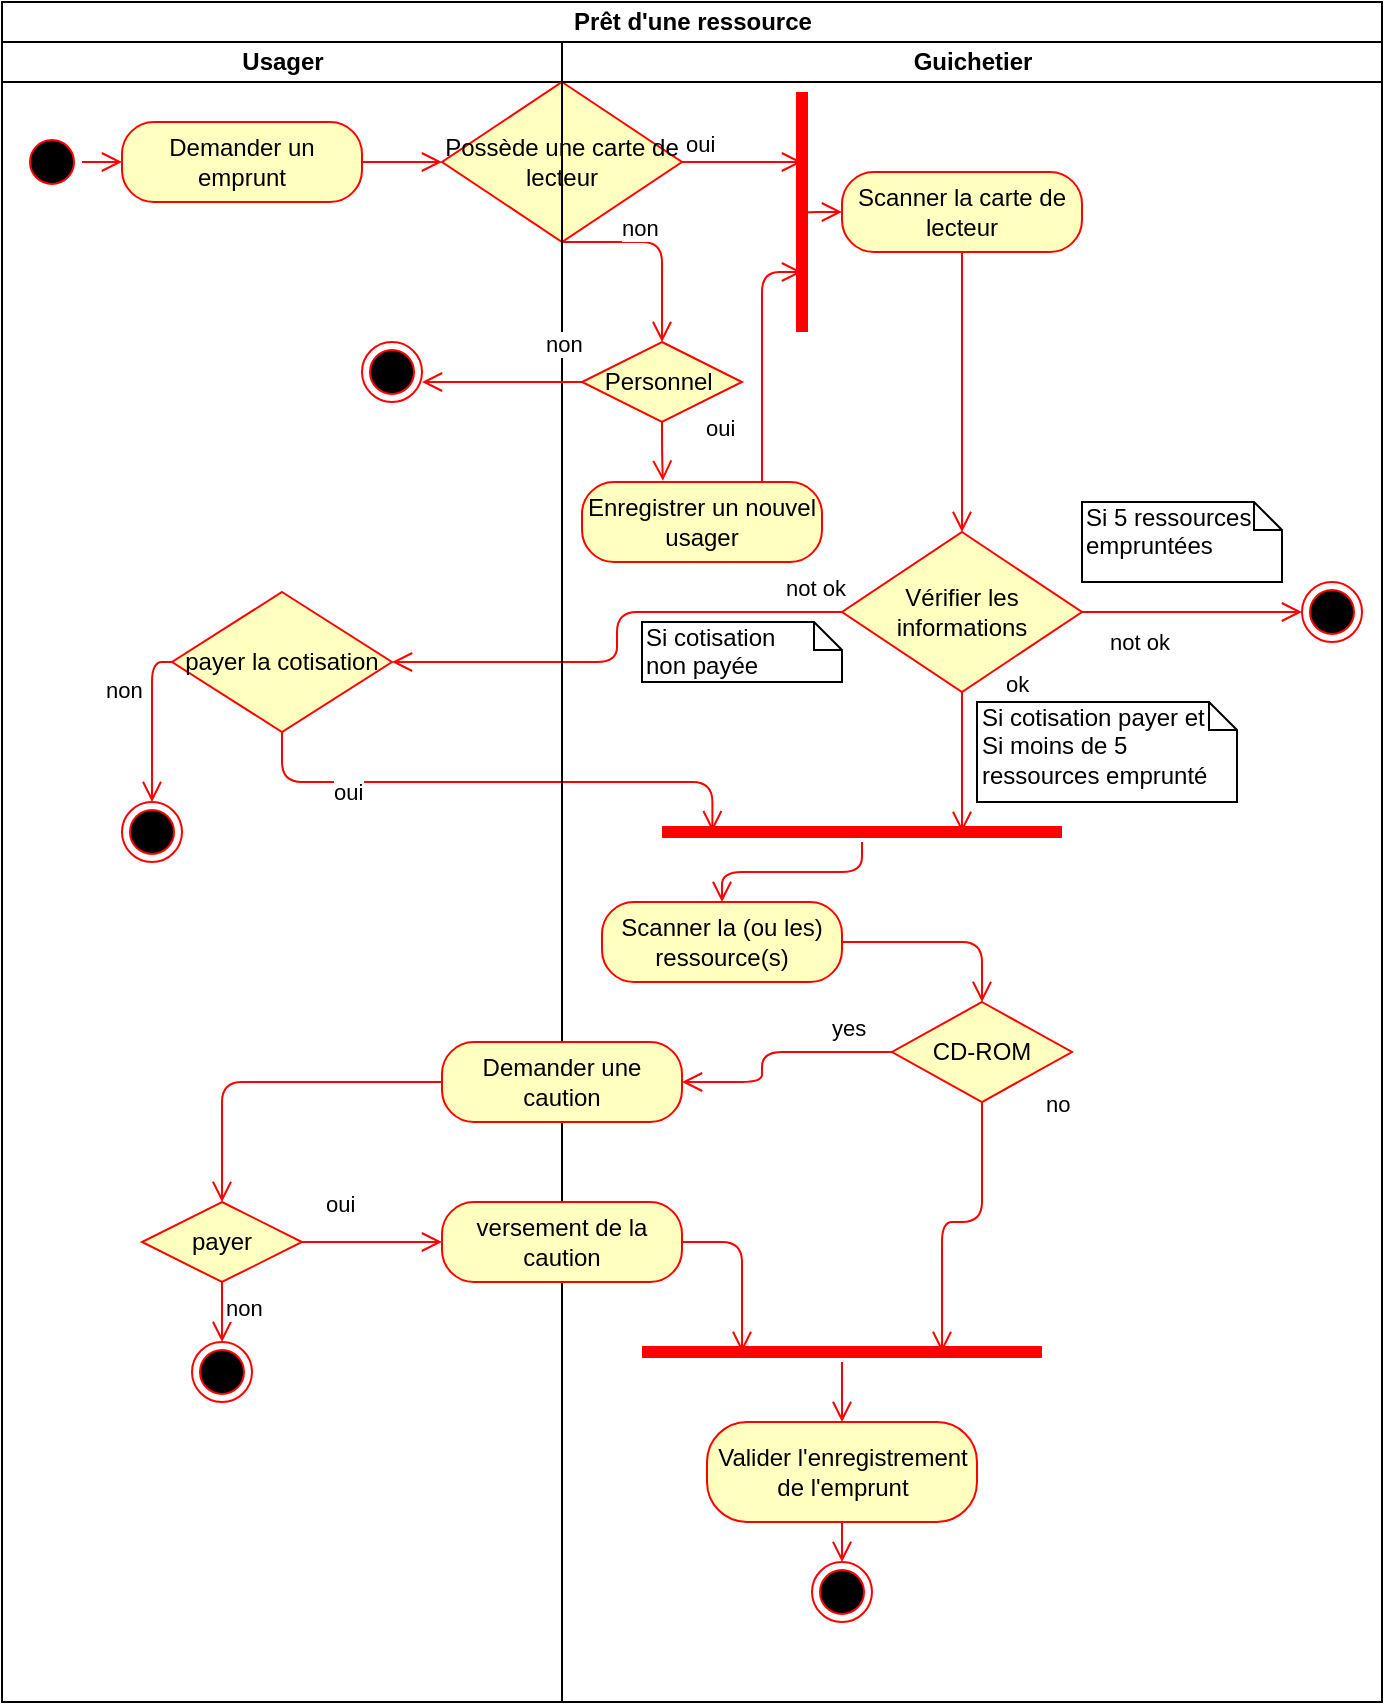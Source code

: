 <mxfile version="12.6.5" type="device"><diagram id="ZJ4y2jsgsd80_6OMXXYo" name="Page-1"><mxGraphModel dx="981" dy="567" grid="1" gridSize="10" guides="1" tooltips="1" connect="1" arrows="1" fold="1" page="1" pageScale="1" pageWidth="827" pageHeight="1169" math="0" shadow="0"><root><mxCell id="ns0RE4SphLbEjaIPbJxo-0"/><mxCell id="ns0RE4SphLbEjaIPbJxo-1" parent="ns0RE4SphLbEjaIPbJxo-0"/><mxCell id="ns0RE4SphLbEjaIPbJxo-7" value="Prêt d'une ressource" style="swimlane;html=1;childLayout=stackLayout;resizeParent=1;resizeParentMax=0;startSize=20;" parent="ns0RE4SphLbEjaIPbJxo-1" vertex="1"><mxGeometry x="60" y="80" width="690" height="850" as="geometry"/></mxCell><mxCell id="ns0RE4SphLbEjaIPbJxo-35" value="non" style="edgeStyle=orthogonalEdgeStyle;html=1;align=left;verticalAlign=top;endArrow=open;endSize=8;strokeColor=#ff0000;exitX=0.5;exitY=1;exitDx=0;exitDy=0;entryX=0.5;entryY=0;entryDx=0;entryDy=0;" parent="ns0RE4SphLbEjaIPbJxo-7" source="ns0RE4SphLbEjaIPbJxo-33" target="ns0RE4SphLbEjaIPbJxo-37" edge="1"><mxGeometry x="-0.25" y="10" relative="1" as="geometry"><mxPoint x="310" y="170" as="targetPoint"/><Array as="points"><mxPoint x="330" y="120"/></Array><mxPoint x="-10" y="-10" as="offset"/></mxGeometry></mxCell><mxCell id="ns0RE4SphLbEjaIPbJxo-8" value="Usager" style="swimlane;html=1;startSize=20;" parent="ns0RE4SphLbEjaIPbJxo-7" vertex="1"><mxGeometry y="20" width="280" height="830" as="geometry"/></mxCell><mxCell id="ns0RE4SphLbEjaIPbJxo-12" value="" style="ellipse;html=1;shape=startState;fillColor=#000000;strokeColor=#ff0000;" parent="ns0RE4SphLbEjaIPbJxo-8" vertex="1"><mxGeometry x="10" y="45" width="30" height="30" as="geometry"/></mxCell><mxCell id="ns0RE4SphLbEjaIPbJxo-13" value="" style="edgeStyle=orthogonalEdgeStyle;html=1;verticalAlign=bottom;endArrow=open;endSize=8;strokeColor=#ff0000;entryX=0;entryY=0.5;entryDx=0;entryDy=0;exitX=1;exitY=0.5;exitDx=0;exitDy=0;" parent="ns0RE4SphLbEjaIPbJxo-8" source="ns0RE4SphLbEjaIPbJxo-12" target="ns0RE4SphLbEjaIPbJxo-14" edge="1"><mxGeometry relative="1" as="geometry"><mxPoint x="50" y="120" as="targetPoint"/><Array as="points"><mxPoint x="50" y="60"/></Array></mxGeometry></mxCell><mxCell id="ns0RE4SphLbEjaIPbJxo-14" value="Demander un emprunt" style="rounded=1;whiteSpace=wrap;html=1;arcSize=40;fontColor=#000000;fillColor=#ffffc0;strokeColor=#ff0000;" parent="ns0RE4SphLbEjaIPbJxo-8" vertex="1"><mxGeometry x="60" y="40" width="120" height="40" as="geometry"/></mxCell><mxCell id="ns0RE4SphLbEjaIPbJxo-34" value="oui" style="edgeStyle=orthogonalEdgeStyle;html=1;align=left;verticalAlign=bottom;endArrow=open;endSize=8;strokeColor=#ff0000;exitX=1;exitY=0.5;exitDx=0;exitDy=0;" parent="ns0RE4SphLbEjaIPbJxo-8" source="ns0RE4SphLbEjaIPbJxo-33" edge="1"><mxGeometry x="-1" relative="1" as="geometry"><mxPoint x="400" y="60" as="targetPoint"/><Array as="points"><mxPoint x="390" y="60"/><mxPoint x="390" y="60"/></Array></mxGeometry></mxCell><mxCell id="ns0RE4SphLbEjaIPbJxo-40" value="" style="ellipse;html=1;shape=endState;fillColor=#000000;strokeColor=#ff0000;" parent="ns0RE4SphLbEjaIPbJxo-8" vertex="1"><mxGeometry x="180" y="150" width="30" height="30" as="geometry"/></mxCell><mxCell id="ns0RE4SphLbEjaIPbJxo-15" value="" style="edgeStyle=orthogonalEdgeStyle;html=1;verticalAlign=bottom;endArrow=open;endSize=8;strokeColor=#ff0000;exitX=1;exitY=0.5;exitDx=0;exitDy=0;entryX=0;entryY=0.5;entryDx=0;entryDy=0;" parent="ns0RE4SphLbEjaIPbJxo-8" source="ns0RE4SphLbEjaIPbJxo-14" target="ns0RE4SphLbEjaIPbJxo-33" edge="1"><mxGeometry relative="1" as="geometry"><mxPoint x="200" y="60" as="targetPoint"/><Array as="points"/></mxGeometry></mxCell><mxCell id="ns0RE4SphLbEjaIPbJxo-103" value="payer" style="rhombus;whiteSpace=wrap;html=1;fillColor=#ffffc0;strokeColor=#ff0000;" parent="ns0RE4SphLbEjaIPbJxo-8" vertex="1"><mxGeometry x="70" y="580" width="80" height="40" as="geometry"/></mxCell><mxCell id="ns0RE4SphLbEjaIPbJxo-105" value="non" style="edgeStyle=orthogonalEdgeStyle;html=1;align=left;verticalAlign=top;endArrow=open;endSize=8;strokeColor=#ff0000;entryX=0.5;entryY=0;entryDx=0;entryDy=0;" parent="ns0RE4SphLbEjaIPbJxo-8" source="ns0RE4SphLbEjaIPbJxo-103" target="ns0RE4SphLbEjaIPbJxo-106" edge="1"><mxGeometry x="-1" relative="1" as="geometry"><mxPoint x="110" y="640" as="targetPoint"/><Array as="points"/></mxGeometry></mxCell><mxCell id="ns0RE4SphLbEjaIPbJxo-106" value="" style="ellipse;html=1;shape=endState;fillColor=#000000;strokeColor=#ff0000;" parent="ns0RE4SphLbEjaIPbJxo-8" vertex="1"><mxGeometry x="95" y="650" width="30" height="30" as="geometry"/></mxCell><mxCell id="I5GNdm2a-XhEqJ4XKrIw-0" value="payer la cotisation" style="rhombus;whiteSpace=wrap;html=1;fillColor=#ffffc0;strokeColor=#ff0000;" parent="ns0RE4SphLbEjaIPbJxo-8" vertex="1"><mxGeometry x="85" y="275" width="110" height="70" as="geometry"/></mxCell><mxCell id="I5GNdm2a-XhEqJ4XKrIw-2" value="non" style="edgeStyle=orthogonalEdgeStyle;html=1;align=left;verticalAlign=top;endArrow=open;endSize=8;strokeColor=#ff0000;entryX=0.5;entryY=0;entryDx=0;entryDy=0;exitX=0;exitY=0.5;exitDx=0;exitDy=0;" parent="ns0RE4SphLbEjaIPbJxo-8" source="I5GNdm2a-XhEqJ4XKrIw-0" target="ns0RE4SphLbEjaIPbJxo-62" edge="1"><mxGeometry x="-0.733" y="-25" relative="1" as="geometry"><mxPoint x="100" y="390" as="targetPoint"/><mxPoint as="offset"/></mxGeometry></mxCell><mxCell id="ns0RE4SphLbEjaIPbJxo-62" value="" style="ellipse;html=1;shape=endState;fillColor=#000000;strokeColor=#ff0000;" parent="ns0RE4SphLbEjaIPbJxo-8" vertex="1"><mxGeometry x="60" y="380" width="30" height="30" as="geometry"/></mxCell><mxCell id="ns0RE4SphLbEjaIPbJxo-33" value="Possède une carte de lecteur" style="rhombus;whiteSpace=wrap;html=1;fillColor=#ffffc0;strokeColor=#ff0000;" parent="ns0RE4SphLbEjaIPbJxo-8" vertex="1"><mxGeometry x="220" y="20" width="120" height="80" as="geometry"/></mxCell><mxCell id="ns0RE4SphLbEjaIPbJxo-97" value="" style="edgeStyle=orthogonalEdgeStyle;html=1;verticalAlign=bottom;endArrow=open;endSize=8;strokeColor=#ff0000;exitX=0;exitY=0.5;exitDx=0;exitDy=0;entryX=0.5;entryY=0;entryDx=0;entryDy=0;" parent="ns0RE4SphLbEjaIPbJxo-7" source="ns0RE4SphLbEjaIPbJxo-96" target="ns0RE4SphLbEjaIPbJxo-103" edge="1"><mxGeometry relative="1" as="geometry"><mxPoint x="120" y="490" as="targetPoint"/><mxPoint x="310" y="590" as="sourcePoint"/><Array as="points"><mxPoint x="110" y="540"/></Array></mxGeometry></mxCell><mxCell id="ns0RE4SphLbEjaIPbJxo-104" value="oui" style="edgeStyle=orthogonalEdgeStyle;html=1;align=left;verticalAlign=bottom;endArrow=open;endSize=8;strokeColor=#ff0000;entryX=0;entryY=0.5;entryDx=0;entryDy=0;" parent="ns0RE4SphLbEjaIPbJxo-7" source="ns0RE4SphLbEjaIPbJxo-103" target="ns0RE4SphLbEjaIPbJxo-101" edge="1"><mxGeometry x="-0.714" y="10" relative="1" as="geometry"><mxPoint x="220" y="560" as="targetPoint"/><mxPoint as="offset"/></mxGeometry></mxCell><mxCell id="I5GNdm2a-XhEqJ4XKrIw-1" value="oui" style="edgeStyle=orthogonalEdgeStyle;html=1;align=left;verticalAlign=bottom;endArrow=open;endSize=8;strokeColor=#ff0000;exitX=0.5;exitY=1;exitDx=0;exitDy=0;entryX=0.126;entryY=0.46;entryDx=0;entryDy=0;entryPerimeter=0;" parent="ns0RE4SphLbEjaIPbJxo-7" source="I5GNdm2a-XhEqJ4XKrIw-0" target="ns0RE4SphLbEjaIPbJxo-82" edge="1"><mxGeometry x="-0.887" y="14" relative="1" as="geometry"><mxPoint x="240" y="330" as="targetPoint"/><Array as="points"><mxPoint x="140" y="390"/><mxPoint x="355" y="390"/></Array><mxPoint x="10" y="24" as="offset"/></mxGeometry></mxCell><mxCell id="ns0RE4SphLbEjaIPbJxo-61" value="not ok" style="edgeStyle=orthogonalEdgeStyle;html=1;align=left;verticalAlign=top;endArrow=open;endSize=8;strokeColor=#ff0000;entryX=1;entryY=0.5;entryDx=0;entryDy=0;" parent="ns0RE4SphLbEjaIPbJxo-7" source="ns0RE4SphLbEjaIPbJxo-66" target="I5GNdm2a-XhEqJ4XKrIw-0" edge="1"><mxGeometry x="-0.76" y="-25" relative="1" as="geometry"><mxPoint x="298" y="350" as="targetPoint"/><Array as="points"/><mxPoint as="offset"/><mxPoint x="313" y="330" as="sourcePoint"/></mxGeometry></mxCell><mxCell id="ns0RE4SphLbEjaIPbJxo-9" value="Guichetier" style="swimlane;html=1;startSize=20;" parent="ns0RE4SphLbEjaIPbJxo-7" vertex="1"><mxGeometry x="280" y="20" width="410" height="830" as="geometry"/></mxCell><mxCell id="ns0RE4SphLbEjaIPbJxo-37" value="Personnel&amp;nbsp;" style="rhombus;whiteSpace=wrap;html=1;fillColor=#ffffc0;strokeColor=#ff0000;" parent="ns0RE4SphLbEjaIPbJxo-9" vertex="1"><mxGeometry x="10" y="150" width="80" height="40" as="geometry"/></mxCell><mxCell id="ns0RE4SphLbEjaIPbJxo-38" value="non" style="edgeStyle=orthogonalEdgeStyle;html=1;align=left;verticalAlign=bottom;endArrow=open;endSize=8;strokeColor=#ff0000;exitX=0;exitY=0.5;exitDx=0;exitDy=0;" parent="ns0RE4SphLbEjaIPbJxo-9" source="ns0RE4SphLbEjaIPbJxo-37" edge="1"><mxGeometry x="-0.5" y="-10" relative="1" as="geometry"><mxPoint x="-70" y="170" as="targetPoint"/><Array as="points"><mxPoint x="-30" y="170"/><mxPoint x="-30" y="170"/></Array><mxPoint as="offset"/></mxGeometry></mxCell><mxCell id="ns0RE4SphLbEjaIPbJxo-39" value="oui" style="edgeStyle=orthogonalEdgeStyle;html=1;align=left;verticalAlign=top;endArrow=open;endSize=8;strokeColor=#ff0000;entryX=0.337;entryY=-0.015;entryDx=0;entryDy=0;entryPerimeter=0;" parent="ns0RE4SphLbEjaIPbJxo-9" source="ns0RE4SphLbEjaIPbJxo-37" target="ns0RE4SphLbEjaIPbJxo-41" edge="1"><mxGeometry x="-1" y="22" relative="1" as="geometry"><mxPoint x="30" y="240" as="targetPoint"/><mxPoint x="-2" y="-10" as="offset"/></mxGeometry></mxCell><mxCell id="ns0RE4SphLbEjaIPbJxo-41" value="Enregistrer un nouvel usager" style="rounded=1;whiteSpace=wrap;html=1;arcSize=40;fontColor=#000000;fillColor=#ffffc0;strokeColor=#ff0000;" parent="ns0RE4SphLbEjaIPbJxo-9" vertex="1"><mxGeometry x="10" y="220" width="120" height="40" as="geometry"/></mxCell><mxCell id="ns0RE4SphLbEjaIPbJxo-42" value="" style="edgeStyle=orthogonalEdgeStyle;html=1;verticalAlign=bottom;endArrow=open;endSize=8;strokeColor=#ff0000;exitX=0.75;exitY=0;exitDx=0;exitDy=0;entryX=0.75;entryY=0.5;entryDx=0;entryDy=0;entryPerimeter=0;" parent="ns0RE4SphLbEjaIPbJxo-9" source="ns0RE4SphLbEjaIPbJxo-41" target="ns0RE4SphLbEjaIPbJxo-43" edge="1"><mxGeometry relative="1" as="geometry"><mxPoint x="100" y="100" as="targetPoint"/><Array as="points"><mxPoint x="100" y="115"/></Array></mxGeometry></mxCell><mxCell id="ns0RE4SphLbEjaIPbJxo-43" value="" style="shape=line;html=1;strokeWidth=6;strokeColor=#ff0000;rotation=90;" parent="ns0RE4SphLbEjaIPbJxo-9" vertex="1"><mxGeometry x="60" y="80" width="120" height="10" as="geometry"/></mxCell><mxCell id="ns0RE4SphLbEjaIPbJxo-44" value="" style="edgeStyle=orthogonalEdgeStyle;html=1;verticalAlign=bottom;endArrow=open;endSize=8;strokeColor=#ff0000;exitX=0.527;exitY=0.62;exitDx=0;exitDy=0;exitPerimeter=0;entryX=0;entryY=0.5;entryDx=0;entryDy=0;" parent="ns0RE4SphLbEjaIPbJxo-9" source="ns0RE4SphLbEjaIPbJxo-43" target="ns0RE4SphLbEjaIPbJxo-48" edge="1"><mxGeometry relative="1" as="geometry"><mxPoint x="160" y="85" as="targetPoint"/><mxPoint x="200" y="170" as="sourcePoint"/><Array as="points"><mxPoint x="119" y="85"/></Array></mxGeometry></mxCell><mxCell id="ns0RE4SphLbEjaIPbJxo-48" value="Scanner la carte de lecteur" style="rounded=1;whiteSpace=wrap;html=1;arcSize=40;fontColor=#000000;fillColor=#ffffc0;strokeColor=#ff0000;" parent="ns0RE4SphLbEjaIPbJxo-9" vertex="1"><mxGeometry x="140" y="65" width="120" height="40" as="geometry"/></mxCell><mxCell id="ns0RE4SphLbEjaIPbJxo-58" value="" style="edgeStyle=orthogonalEdgeStyle;html=1;verticalAlign=bottom;endArrow=open;endSize=8;strokeColor=#ff0000;entryX=0.5;entryY=0;entryDx=0;entryDy=0;exitX=0.5;exitY=1;exitDx=0;exitDy=0;" parent="ns0RE4SphLbEjaIPbJxo-9" source="ns0RE4SphLbEjaIPbJxo-48" edge="1" target="ns0RE4SphLbEjaIPbJxo-66"><mxGeometry relative="1" as="geometry"><mxPoint x="200" y="220" as="targetPoint"/><Array as="points"/><mxPoint x="200" y="180.0" as="sourcePoint"/></mxGeometry></mxCell><mxCell id="ns0RE4SphLbEjaIPbJxo-66" value="Vérifier les informations" style="rhombus;whiteSpace=wrap;html=1;fillColor=#ffffc0;strokeColor=#ff0000;" parent="ns0RE4SphLbEjaIPbJxo-9" vertex="1"><mxGeometry x="140" y="245" width="120" height="80" as="geometry"/></mxCell><mxCell id="ns0RE4SphLbEjaIPbJxo-67" value="ok" style="edgeStyle=orthogonalEdgeStyle;html=1;align=left;verticalAlign=bottom;endArrow=open;endSize=8;strokeColor=#ff0000;entryX=0.75;entryY=0.5;entryDx=0;entryDy=0;entryPerimeter=0;exitX=0.5;exitY=1;exitDx=0;exitDy=0;" parent="ns0RE4SphLbEjaIPbJxo-9" source="ns0RE4SphLbEjaIPbJxo-66" target="ns0RE4SphLbEjaIPbJxo-82" edge="1"><mxGeometry x="-0.856" y="20" relative="1" as="geometry"><mxPoint x="220" y="390" as="targetPoint"/><Array as="points"><mxPoint x="200" y="340"/><mxPoint x="200" y="340"/></Array><mxPoint as="offset"/></mxGeometry></mxCell><mxCell id="ns0RE4SphLbEjaIPbJxo-68" value="not ok" style="edgeStyle=orthogonalEdgeStyle;html=1;align=left;verticalAlign=top;endArrow=open;endSize=8;strokeColor=#ff0000;exitX=1;exitY=0.5;exitDx=0;exitDy=0;entryX=0;entryY=0.5;entryDx=0;entryDy=0;" parent="ns0RE4SphLbEjaIPbJxo-9" source="ns0RE4SphLbEjaIPbJxo-66" edge="1" target="ns0RE4SphLbEjaIPbJxo-74"><mxGeometry x="-1" y="-22" relative="1" as="geometry"><mxPoint x="370" y="310" as="targetPoint"/><Array as="points"><mxPoint x="290" y="285"/><mxPoint x="290" y="285"/></Array><mxPoint x="12" y="-20" as="offset"/></mxGeometry></mxCell><mxCell id="ns0RE4SphLbEjaIPbJxo-74" value="" style="ellipse;html=1;shape=endState;fillColor=#000000;strokeColor=#ff0000;" parent="ns0RE4SphLbEjaIPbJxo-9" vertex="1"><mxGeometry x="370" y="270" width="30" height="30" as="geometry"/></mxCell><mxCell id="ns0RE4SphLbEjaIPbJxo-82" value="" style="shape=line;html=1;strokeWidth=6;strokeColor=#ff0000;" parent="ns0RE4SphLbEjaIPbJxo-9" vertex="1"><mxGeometry x="50" y="390" width="200" height="10" as="geometry"/></mxCell><mxCell id="ns0RE4SphLbEjaIPbJxo-83" value="" style="edgeStyle=orthogonalEdgeStyle;html=1;verticalAlign=bottom;endArrow=open;endSize=8;strokeColor=#ff0000;entryX=0.5;entryY=0;entryDx=0;entryDy=0;" parent="ns0RE4SphLbEjaIPbJxo-9" source="ns0RE4SphLbEjaIPbJxo-82" target="ns0RE4SphLbEjaIPbJxo-86" edge="1"><mxGeometry relative="1" as="geometry"><mxPoint x="150" y="420" as="targetPoint"/><Array as="points"/></mxGeometry></mxCell><mxCell id="ns0RE4SphLbEjaIPbJxo-86" value="Scanner la (ou les) ressource(s)" style="rounded=1;whiteSpace=wrap;html=1;arcSize=40;fontColor=#000000;fillColor=#ffffc0;strokeColor=#ff0000;" parent="ns0RE4SphLbEjaIPbJxo-9" vertex="1"><mxGeometry x="20" y="430" width="120" height="40" as="geometry"/></mxCell><mxCell id="ns0RE4SphLbEjaIPbJxo-87" value="" style="edgeStyle=orthogonalEdgeStyle;html=1;verticalAlign=bottom;endArrow=open;endSize=8;strokeColor=#ff0000;exitX=1;exitY=0.5;exitDx=0;exitDy=0;" parent="ns0RE4SphLbEjaIPbJxo-9" source="ns0RE4SphLbEjaIPbJxo-86" edge="1"><mxGeometry relative="1" as="geometry"><mxPoint x="210" y="480" as="targetPoint"/><Array as="points"><mxPoint x="210" y="450"/></Array></mxGeometry></mxCell><mxCell id="ns0RE4SphLbEjaIPbJxo-89" value="Valider l'enregistrement de l'emprunt" style="rounded=1;whiteSpace=wrap;html=1;arcSize=40;fontColor=#000000;fillColor=#ffffc0;strokeColor=#ff0000;" parent="ns0RE4SphLbEjaIPbJxo-9" vertex="1"><mxGeometry x="72.5" y="690" width="135" height="50" as="geometry"/></mxCell><mxCell id="ns0RE4SphLbEjaIPbJxo-90" value="" style="edgeStyle=orthogonalEdgeStyle;html=1;verticalAlign=bottom;endArrow=open;endSize=8;strokeColor=#ff0000;exitX=0.5;exitY=1;exitDx=0;exitDy=0;entryX=0.5;entryY=0;entryDx=0;entryDy=0;" parent="ns0RE4SphLbEjaIPbJxo-9" source="ns0RE4SphLbEjaIPbJxo-89" target="ns0RE4SphLbEjaIPbJxo-92" edge="1"><mxGeometry relative="1" as="geometry"><mxPoint x="70" y="645" as="targetPoint"/><Array as="points"/></mxGeometry></mxCell><mxCell id="ns0RE4SphLbEjaIPbJxo-92" value="" style="ellipse;html=1;shape=endState;fillColor=#000000;strokeColor=#ff0000;" parent="ns0RE4SphLbEjaIPbJxo-9" vertex="1"><mxGeometry x="125" y="760" width="30" height="30" as="geometry"/></mxCell><mxCell id="ns0RE4SphLbEjaIPbJxo-93" value="CD-ROM" style="rhombus;whiteSpace=wrap;html=1;fillColor=#ffffc0;strokeColor=#ff0000;" parent="ns0RE4SphLbEjaIPbJxo-9" vertex="1"><mxGeometry x="165" y="480" width="90" height="50" as="geometry"/></mxCell><mxCell id="ns0RE4SphLbEjaIPbJxo-94" value="no" style="edgeStyle=orthogonalEdgeStyle;html=1;align=left;verticalAlign=bottom;endArrow=open;endSize=8;strokeColor=#ff0000;exitX=0.5;exitY=1;exitDx=0;exitDy=0;entryX=0.75;entryY=0.5;entryDx=0;entryDy=0;entryPerimeter=0;" parent="ns0RE4SphLbEjaIPbJxo-9" source="ns0RE4SphLbEjaIPbJxo-93" target="ns0RE4SphLbEjaIPbJxo-98" edge="1"><mxGeometry x="-0.862" y="30" relative="1" as="geometry"><mxPoint x="210" y="590" as="targetPoint"/><mxPoint as="offset"/></mxGeometry></mxCell><mxCell id="ns0RE4SphLbEjaIPbJxo-95" value="yes" style="edgeStyle=orthogonalEdgeStyle;html=1;align=left;verticalAlign=top;endArrow=open;endSize=8;strokeColor=#ff0000;exitX=0;exitY=0.5;exitDx=0;exitDy=0;entryX=1;entryY=0.5;entryDx=0;entryDy=0;" parent="ns0RE4SphLbEjaIPbJxo-9" source="ns0RE4SphLbEjaIPbJxo-93" target="ns0RE4SphLbEjaIPbJxo-96" edge="1"><mxGeometry x="-0.455" y="-25" relative="1" as="geometry"><mxPoint x="110" y="505" as="targetPoint"/><Array as="points"><mxPoint x="100" y="505"/><mxPoint x="100" y="520"/></Array><mxPoint as="offset"/></mxGeometry></mxCell><mxCell id="ns0RE4SphLbEjaIPbJxo-96" value="Demander une caution" style="rounded=1;whiteSpace=wrap;html=1;arcSize=40;fontColor=#000000;fillColor=#ffffc0;strokeColor=#ff0000;" parent="ns0RE4SphLbEjaIPbJxo-9" vertex="1"><mxGeometry x="-60" y="500" width="120" height="40" as="geometry"/></mxCell><mxCell id="ns0RE4SphLbEjaIPbJxo-98" value="" style="shape=line;html=1;strokeWidth=6;strokeColor=#ff0000;" parent="ns0RE4SphLbEjaIPbJxo-9" vertex="1"><mxGeometry x="40" y="650" width="200" height="10" as="geometry"/></mxCell><mxCell id="ns0RE4SphLbEjaIPbJxo-99" value="" style="edgeStyle=orthogonalEdgeStyle;html=1;verticalAlign=bottom;endArrow=open;endSize=8;strokeColor=#ff0000;entryX=0.5;entryY=0;entryDx=0;entryDy=0;" parent="ns0RE4SphLbEjaIPbJxo-9" source="ns0RE4SphLbEjaIPbJxo-98" target="ns0RE4SphLbEjaIPbJxo-89" edge="1"><mxGeometry relative="1" as="geometry"><mxPoint x="140" y="680" as="targetPoint"/></mxGeometry></mxCell><mxCell id="ns0RE4SphLbEjaIPbJxo-100" style="edgeStyle=orthogonalEdgeStyle;rounded=0;orthogonalLoop=1;jettySize=auto;html=1;exitX=0.5;exitY=1;exitDx=0;exitDy=0;" parent="ns0RE4SphLbEjaIPbJxo-9" source="ns0RE4SphLbEjaIPbJxo-89" target="ns0RE4SphLbEjaIPbJxo-89" edge="1"><mxGeometry relative="1" as="geometry"/></mxCell><mxCell id="ns0RE4SphLbEjaIPbJxo-101" value="versement de la caution" style="rounded=1;whiteSpace=wrap;html=1;arcSize=40;fontColor=#000000;fillColor=#ffffc0;strokeColor=#ff0000;" parent="ns0RE4SphLbEjaIPbJxo-9" vertex="1"><mxGeometry x="-60" y="580" width="120" height="40" as="geometry"/></mxCell><mxCell id="ns0RE4SphLbEjaIPbJxo-102" value="" style="edgeStyle=orthogonalEdgeStyle;html=1;verticalAlign=bottom;endArrow=open;endSize=8;strokeColor=#ff0000;entryX=0.25;entryY=0.5;entryDx=0;entryDy=0;entryPerimeter=0;exitX=1;exitY=0.5;exitDx=0;exitDy=0;" parent="ns0RE4SphLbEjaIPbJxo-9" source="ns0RE4SphLbEjaIPbJxo-101" target="ns0RE4SphLbEjaIPbJxo-98" edge="1"><mxGeometry relative="1" as="geometry"><mxPoint x="-170" y="650" as="targetPoint"/><mxPoint y="590" as="sourcePoint"/></mxGeometry></mxCell><mxCell id="EUC6T9sLVtQjlnc1H_Wn-3" value="Si cotisation payer et&lt;br&gt;Si moins de 5 ressources emprunté" style="shape=note;whiteSpace=wrap;html=1;size=14;verticalAlign=top;align=left;spacingTop=-6;" vertex="1" parent="ns0RE4SphLbEjaIPbJxo-9"><mxGeometry x="207.5" y="330" width="130" height="50" as="geometry"/></mxCell><mxCell id="EUC6T9sLVtQjlnc1H_Wn-6" value="Si 5 ressources empruntées&amp;nbsp;" style="shape=note;whiteSpace=wrap;html=1;size=14;verticalAlign=top;align=left;spacingTop=-6;" vertex="1" parent="ns0RE4SphLbEjaIPbJxo-9"><mxGeometry x="260" y="230" width="100" height="40" as="geometry"/></mxCell><mxCell id="EUC6T9sLVtQjlnc1H_Wn-7" value="Si cotisation &lt;br&gt;non payée" style="shape=note;whiteSpace=wrap;html=1;size=14;verticalAlign=top;align=left;spacingTop=-6;" vertex="1" parent="ns0RE4SphLbEjaIPbJxo-9"><mxGeometry x="40" y="290" width="100" height="30" as="geometry"/></mxCell></root></mxGraphModel></diagram></mxfile>
